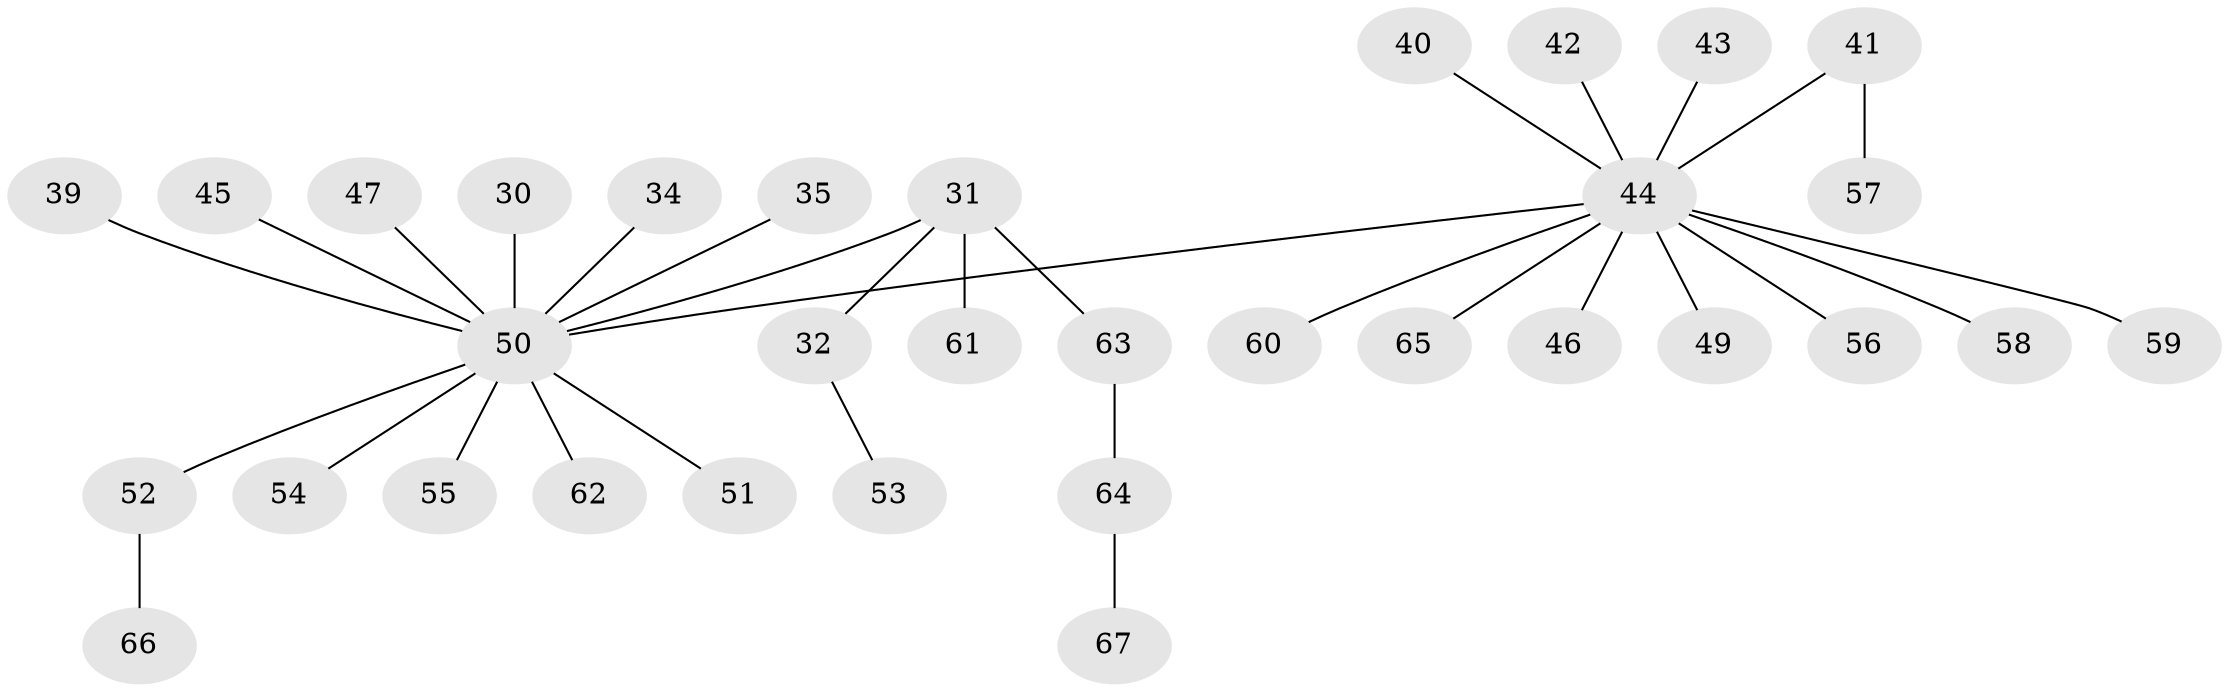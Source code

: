 // original degree distribution, {7: 0.014925373134328358, 5: 0.014925373134328358, 6: 0.014925373134328358, 2: 0.22388059701492538, 3: 0.19402985074626866, 4: 0.04477611940298507, 1: 0.4925373134328358}
// Generated by graph-tools (version 1.1) at 2025/53/03/09/25 04:53:26]
// undirected, 33 vertices, 32 edges
graph export_dot {
graph [start="1"]
  node [color=gray90,style=filled];
  30;
  31 [super="+6"];
  32 [super="+28"];
  34 [super="+9"];
  35;
  39;
  40;
  41;
  42;
  43;
  44 [super="+38+33+22+23+37+29"];
  45;
  46;
  47;
  49;
  50 [super="+2+3+5+12+18+25+19+48+26"];
  51;
  52;
  53;
  54;
  55;
  56;
  57;
  58;
  59;
  60;
  61;
  62;
  63;
  64;
  65;
  66;
  67;
  30 -- 50;
  31 -- 61;
  31 -- 63;
  31 -- 50;
  31 -- 32;
  32 -- 53;
  34 -- 50;
  35 -- 50;
  39 -- 50;
  40 -- 44;
  41 -- 57;
  41 -- 44;
  42 -- 44;
  43 -- 44;
  44 -- 58;
  44 -- 65;
  44 -- 46;
  44 -- 49;
  44 -- 50;
  44 -- 59;
  44 -- 60;
  44 -- 56;
  45 -- 50;
  47 -- 50;
  50 -- 55;
  50 -- 51;
  50 -- 52;
  50 -- 62;
  50 -- 54;
  52 -- 66;
  63 -- 64;
  64 -- 67;
}
